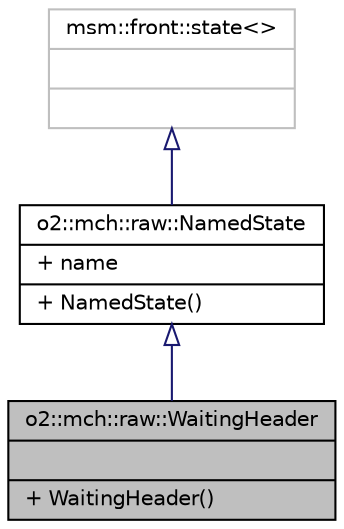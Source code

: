 digraph "o2::mch::raw::WaitingHeader"
{
 // INTERACTIVE_SVG=YES
  bgcolor="transparent";
  edge [fontname="Helvetica",fontsize="10",labelfontname="Helvetica",labelfontsize="10"];
  node [fontname="Helvetica",fontsize="10",shape=record];
  Node0 [label="{o2::mch::raw::WaitingHeader\n||+ WaitingHeader()\l}",height=0.2,width=0.4,color="black", fillcolor="grey75", style="filled", fontcolor="black"];
  Node1 -> Node0 [dir="back",color="midnightblue",fontsize="10",style="solid",arrowtail="onormal",fontname="Helvetica"];
  Node1 [label="{o2::mch::raw::NamedState\n|+ name\l|+ NamedState()\l}",height=0.2,width=0.4,color="black",URL="$dd/d93/structo2_1_1mch_1_1raw_1_1NamedState.html"];
  Node2 -> Node1 [dir="back",color="midnightblue",fontsize="10",style="solid",arrowtail="onormal",fontname="Helvetica"];
  Node2 [label="{msm::front::state\<\>\n||}",height=0.2,width=0.4,color="grey75"];
}
